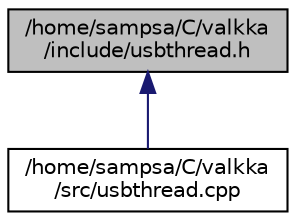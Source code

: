 digraph "/home/sampsa/C/valkka/include/usbthread.h"
{
  edge [fontname="Helvetica",fontsize="10",labelfontname="Helvetica",labelfontsize="10"];
  node [fontname="Helvetica",fontsize="10",shape=record];
  Node57 [label="/home/sampsa/C/valkka\l/include/usbthread.h",height=0.2,width=0.4,color="black", fillcolor="grey75", style="filled", fontcolor="black"];
  Node57 -> Node58 [dir="back",color="midnightblue",fontsize="10",style="solid",fontname="Helvetica"];
  Node58 [label="/home/sampsa/C/valkka\l/src/usbthread.cpp",height=0.2,width=0.4,color="black", fillcolor="white", style="filled",URL="$usbthread_8cpp.html",tooltip="USB Camera control and streaming. "];
}

